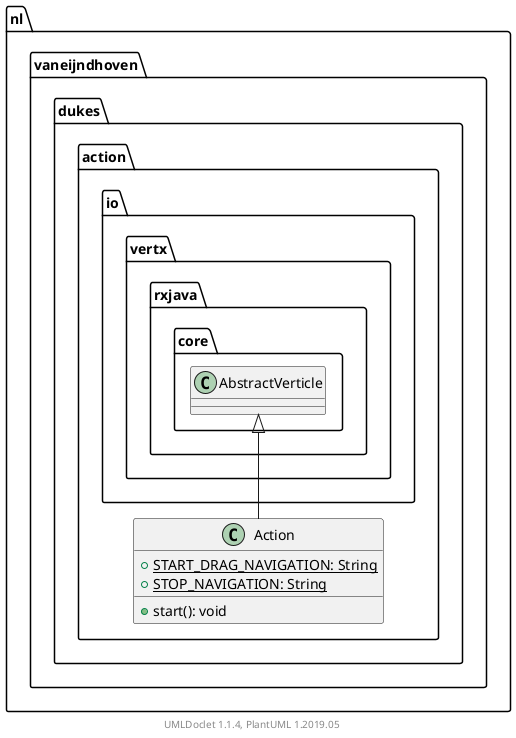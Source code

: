 @startuml

    namespace nl.vaneijndhoven.dukes.action {

        class Action [[Action.html]] {
            {static} +START_DRAG_NAVIGATION: String
            {static} +STOP_NAVIGATION: String
            +start(): void
        }

        class io.vertx.rxjava.core.AbstractVerticle
        io.vertx.rxjava.core.AbstractVerticle <|-- Action

    }


    center footer UMLDoclet 1.1.4, PlantUML 1.2019.05
@enduml
